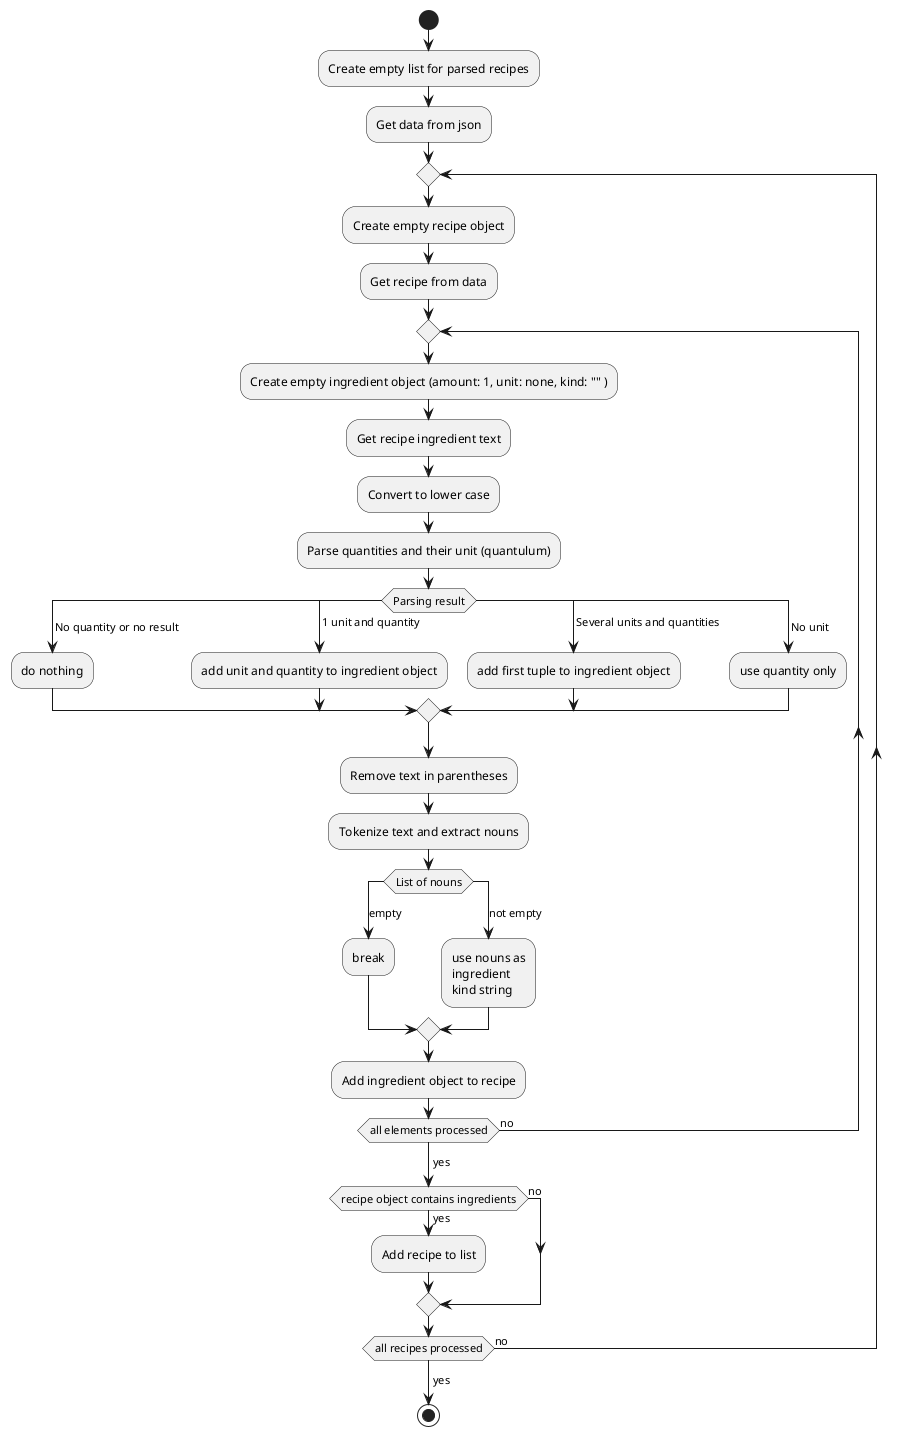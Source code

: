 @startuml
start
:Create empty list for parsed recipes;
:Get data from json;
repeat
    :Create empty recipe object;
    :Get recipe from data;
    repeat
        :Create empty ingredient object (amount: 1, unit: none, kind: "" );
        :Get recipe ingredient text;
        :Convert to lower case;
        :Parse quantities and their unit (quantulum);
        switch (Parsing result)
            case ( No quantity or no result )
                :do nothing;
            case ( 1 unit and quantity )
                :add unit and quantity to ingredient object;
            case ( Several units and quantities) 
                :add first tuple to ingredient object;
            case ( No unit)
                :use quantity only;
        endswitch
        :Remove text in parentheses;
        :Tokenize text and extract nouns;
        switch (List of nouns)
            case (empty)
                :break;
            case (not empty)
                :use nouns as 
                ingredient 
                kind string;
        endswitch
        :Add ingredient object to recipe;
    repeat while (all elements processed) is (no)
    -> yes;
    if (recipe object contains ingredients) then (yes)
        :Add recipe to list;
    else (no)
    endif
repeat while (all recipes processed) is (no)
-> yes;
stop
@enduml